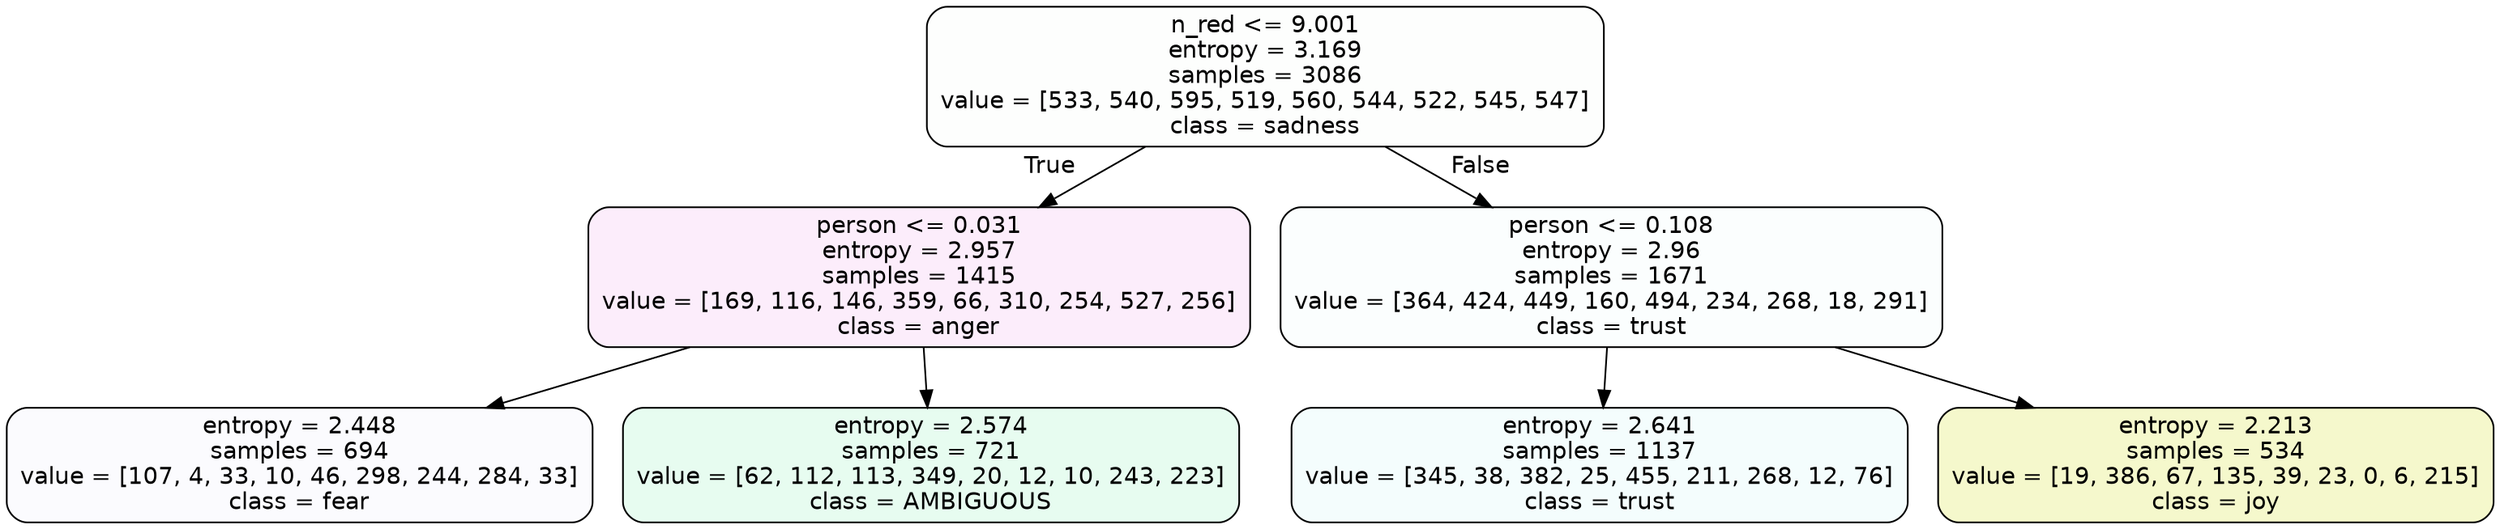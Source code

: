 digraph Tree {
node [shape=box, style="filled, rounded", color="black", fontname=helvetica] ;
edge [fontname=helvetica] ;
0 [label="n_red <= 9.001\nentropy = 3.169\nsamples = 3086\nvalue = [533, 540, 595, 519, 560, 544, 522, 545, 547]\nclass = sadness", fillcolor="#64e53902"] ;
1 [label="person <= 0.031\nentropy = 2.957\nsamples = 1415\nvalue = [169, 116, 146, 359, 66, 310, 254, 527, 256]\nclass = anger", fillcolor="#e539d717"] ;
0 -> 1 [labeldistance=2.5, labelangle=45, headlabel="True"] ;
2 [label="entropy = 2.448\nsamples = 694\nvalue = [107, 4, 33, 10, 46, 298, 244, 284, 33]\nclass = fear", fillcolor="#3964e505"] ;
1 -> 2 ;
3 [label="entropy = 2.574\nsamples = 721\nvalue = [62, 112, 113, 349, 20, 12, 10, 243, 223]\nclass = AMBIGUOUS", fillcolor="#39e5811e"] ;
1 -> 3 ;
4 [label="person <= 0.108\nentropy = 2.96\nsamples = 1671\nvalue = [364, 424, 449, 160, 494, 234, 268, 18, 291]\nclass = trust", fillcolor="#39d7e505"] ;
0 -> 4 [labeldistance=2.5, labelangle=-45, headlabel="False"] ;
5 [label="entropy = 2.641\nsamples = 1137\nvalue = [345, 38, 382, 25, 455, 211, 268, 12, 76]\nclass = trust", fillcolor="#39d7e50d"] ;
4 -> 5 ;
6 [label="entropy = 2.213\nsamples = 534\nvalue = [19, 386, 67, 135, 39, 23, 0, 6, 215]\nclass = joy", fillcolor="#d7e53941"] ;
4 -> 6 ;
}